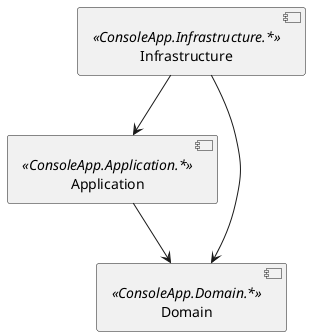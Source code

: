 @startuml
[Application] <<ConsoleApp.Application.*>>
[Infrastructure] <<ConsoleApp.Infrastructure.*>>
[Domain] <<ConsoleApp.Domain.*>>

[Application] --> [Domain]
[Infrastructure] --> [Domain]
[Infrastructure] --> [Application]

@enduml